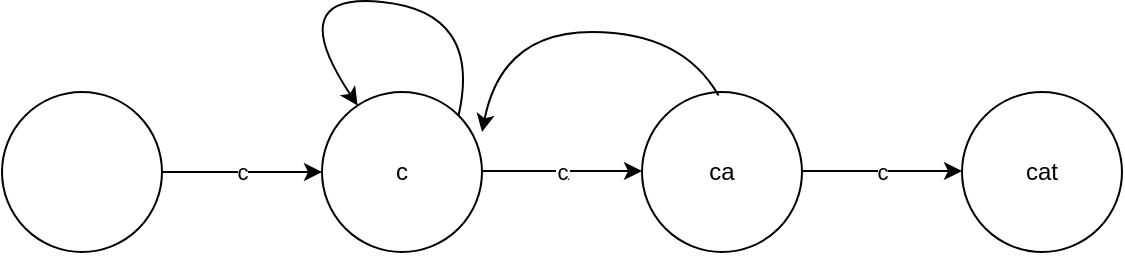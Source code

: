 <mxfile>
    <diagram id="fWxoGs09quTtLV2yyhUJ" name="Page-1">
        <mxGraphModel dx="350" dy="349" grid="1" gridSize="10" guides="1" tooltips="1" connect="1" arrows="1" fold="1" page="1" pageScale="1" pageWidth="850" pageHeight="1100" math="0" shadow="0">
            <root>
                <mxCell id="0"/>
                <mxCell id="1" parent="0"/>
                <mxCell id="2" value="" style="ellipse;whiteSpace=wrap;html=1;aspect=fixed;" parent="1" vertex="1">
                    <mxGeometry y="80" width="80" height="80" as="geometry"/>
                </mxCell>
                <mxCell id="3" value="c" style="ellipse;whiteSpace=wrap;html=1;aspect=fixed;" parent="1" vertex="1">
                    <mxGeometry x="160" y="80" width="80" height="80" as="geometry"/>
                </mxCell>
                <mxCell id="4" value="ca" style="ellipse;whiteSpace=wrap;html=1;aspect=fixed;" parent="1" vertex="1">
                    <mxGeometry x="320" y="80" width="80" height="80" as="geometry"/>
                </mxCell>
                <mxCell id="5" value="c" style="endArrow=classic;html=1;exitX=1;exitY=0.5;exitDx=0;exitDy=0;entryX=0;entryY=0.5;entryDx=0;entryDy=0;" parent="1" source="2" target="3" edge="1">
                    <mxGeometry relative="1" as="geometry">
                        <mxPoint x="130" y="180" as="sourcePoint"/>
                        <mxPoint x="230" y="180" as="targetPoint"/>
                    </mxGeometry>
                </mxCell>
                <mxCell id="6" value="c" style="edgeLabel;resizable=0;html=1;align=center;verticalAlign=middle;" parent="5" connectable="0" vertex="1">
                    <mxGeometry relative="1" as="geometry"/>
                </mxCell>
                <mxCell id="7" value="a&lt;span style=&quot;color: rgba(0 , 0 , 0 , 0) ; font-family: monospace ; font-size: 0px&quot;&gt;%3CmxGraphModel%3E%3Croot%3E%3CmxCell%20id%3D%220%22%2F%3E%3CmxCell%20id%3D%221%22%20parent%3D%220%22%2F%3E%3CmxCell%20id%3D%222%22%20value%3D%22c%22%20style%3D%22endArrow%3Dclassic%3Bhtml%3D1%3BexitX%3D1%3BexitY%3D0.5%3BexitDx%3D0%3BexitDy%3D0%3BentryX%3D0%3BentryY%3D0.5%3BentryDx%3D0%3BentryDy%3D0%3B%22%20edge%3D%221%22%20parent%3D%221%22%3E%3CmxGeometry%20relative%3D%221%22%20as%3D%22geometry%22%3E%3CmxPoint%20x%3D%2280%22%20y%3D%22120%22%20as%3D%22sourcePoint%22%2F%3E%3CmxPoint%20x%3D%22160%22%20y%3D%22120%22%20as%3D%22targetPoint%22%2F%3E%3C%2FmxGeometry%3E%3C%2FmxCell%3E%3CmxCell%20id%3D%223%22%20value%3D%22c%22%20style%3D%22edgeLabel%3Bresizable%3D0%3Bhtml%3D1%3Balign%3Dcenter%3BverticalAlign%3Dmiddle%3B%22%20connectable%3D%220%22%20vertex%3D%221%22%20parent%3D%222%22%3E%3CmxGeometry%20relative%3D%221%22%20as%3D%22geometry%22%2F%3E%3C%2FmxCell%3E%3C%2Froot%3E%3C%2FmxGraphModel%3E&lt;/span&gt;" style="endArrow=classic;html=1;exitX=1;exitY=0.5;exitDx=0;exitDy=0;entryX=0;entryY=0.5;entryDx=0;entryDy=0;" parent="1" edge="1">
                    <mxGeometry relative="1" as="geometry">
                        <mxPoint x="240" y="119.5" as="sourcePoint"/>
                        <mxPoint x="320" y="119.5" as="targetPoint"/>
                    </mxGeometry>
                </mxCell>
                <mxCell id="8" value="c" style="edgeLabel;resizable=0;html=1;align=center;verticalAlign=middle;" parent="7" connectable="0" vertex="1">
                    <mxGeometry relative="1" as="geometry"/>
                </mxCell>
                <mxCell id="9" value="c" style="endArrow=classic;html=1;exitX=1;exitY=0.5;exitDx=0;exitDy=0;entryX=0;entryY=0.5;entryDx=0;entryDy=0;" parent="1" edge="1">
                    <mxGeometry relative="1" as="geometry">
                        <mxPoint x="400" y="119.5" as="sourcePoint"/>
                        <mxPoint x="480" y="119.5" as="targetPoint"/>
                    </mxGeometry>
                </mxCell>
                <mxCell id="10" value="c" style="edgeLabel;resizable=0;html=1;align=center;verticalAlign=middle;" parent="9" connectable="0" vertex="1">
                    <mxGeometry relative="1" as="geometry"/>
                </mxCell>
                <mxCell id="11" value="cat" style="ellipse;whiteSpace=wrap;html=1;aspect=fixed;" parent="1" vertex="1">
                    <mxGeometry x="480" y="80" width="80" height="80" as="geometry"/>
                </mxCell>
                <mxCell id="12" value="" style="curved=1;endArrow=classic;html=1;exitX=1;exitY=0;exitDx=0;exitDy=0;" parent="1" source="3" target="3" edge="1">
                    <mxGeometry width="50" height="50" relative="1" as="geometry">
                        <mxPoint x="230" y="70" as="sourcePoint"/>
                        <mxPoint x="180" y="30" as="targetPoint"/>
                        <Array as="points">
                            <mxPoint x="240" y="40"/>
                            <mxPoint x="140" y="30"/>
                        </Array>
                    </mxGeometry>
                </mxCell>
                <mxCell id="13" value="" style="curved=1;endArrow=classic;html=1;exitX=1;exitY=0;exitDx=0;exitDy=0;entryX=1;entryY=0.25;entryDx=0;entryDy=0;entryPerimeter=0;" parent="1" target="3" edge="1">
                    <mxGeometry width="50" height="50" relative="1" as="geometry">
                        <mxPoint x="358.284" y="81.716" as="sourcePoint"/>
                        <mxPoint x="300" y="90" as="targetPoint"/>
                        <Array as="points">
                            <mxPoint x="340" y="50"/>
                            <mxPoint x="250" y="50"/>
                        </Array>
                    </mxGeometry>
                </mxCell>
            </root>
        </mxGraphModel>
    </diagram>
</mxfile>